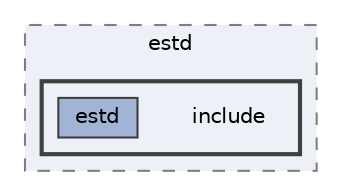 digraph "include"
{
 // LATEX_PDF_SIZE
  bgcolor="transparent";
  edge [fontname=Helvetica,fontsize=10,labelfontname=Helvetica,labelfontsize=10];
  node [fontname=Helvetica,fontsize=10,shape=box,height=0.2,width=0.4];
  compound=true
  subgraph clusterdir_705ed472854f071e46e92f9933f4d565 {
    graph [ bgcolor="#edf0f7", pencolor="grey50", label="estd", fontname=Helvetica,fontsize=10 style="filled,dashed", URL="dir_705ed472854f071e46e92f9933f4d565.html",tooltip=""]
  subgraph clusterdir_6228ea5c133fc79b4b1d869d5ac3cd63 {
    graph [ bgcolor="#edf0f7", pencolor="grey25", label="", fontname=Helvetica,fontsize=10 style="filled,bold", URL="dir_6228ea5c133fc79b4b1d869d5ac3cd63.html",tooltip=""]
    dir_6228ea5c133fc79b4b1d869d5ac3cd63 [shape=plaintext, label="include"];
  dir_4d0892316c2269a73449f185088d2dc3 [label="estd", fillcolor="#a2b4d6", color="grey25", style="filled", URL="dir_4d0892316c2269a73449f185088d2dc3.html",tooltip=""];
  }
  }
}
